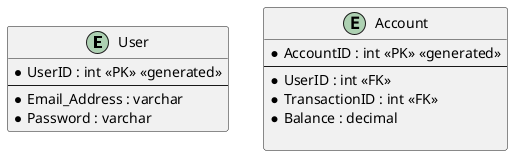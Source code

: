 

@startuml Memor DBER

'groups two or more similar arrows together
skinparam groupInheritance 2

'Entities
entity User {
* UserID : int <<PK>> <<generated>>
--
* Email_Address : varchar
* Password : varchar
}

entity Account {
* AccountID : int <<PK>> <<generated>>
--
* UserID : int <<FK>>
* TransactionID : int <<FK>>
* Balance : decimal 

}

'Relationship-Based Entities


'Entity-Entity Arrows 
'Including: Composition, Aggregation, and Extension/Inheritance [superclass notation])



'Entity-Relationship Arrows 
'Entity --> Relationship


@enduml